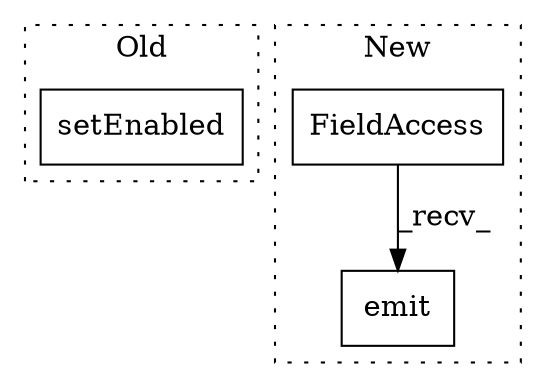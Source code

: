 digraph G {
subgraph cluster0 {
1 [label="setEnabled" a="32" s="6895,6910" l="11,1" shape="box"];
label = "Old";
style="dotted";
}
subgraph cluster1 {
2 [label="emit" a="32" s="8769,8775" l="5,1" shape="box"];
3 [label="FieldAccess" a="22" s="8742" l="26" shape="box"];
label = "New";
style="dotted";
}
3 -> 2 [label="_recv_"];
}
